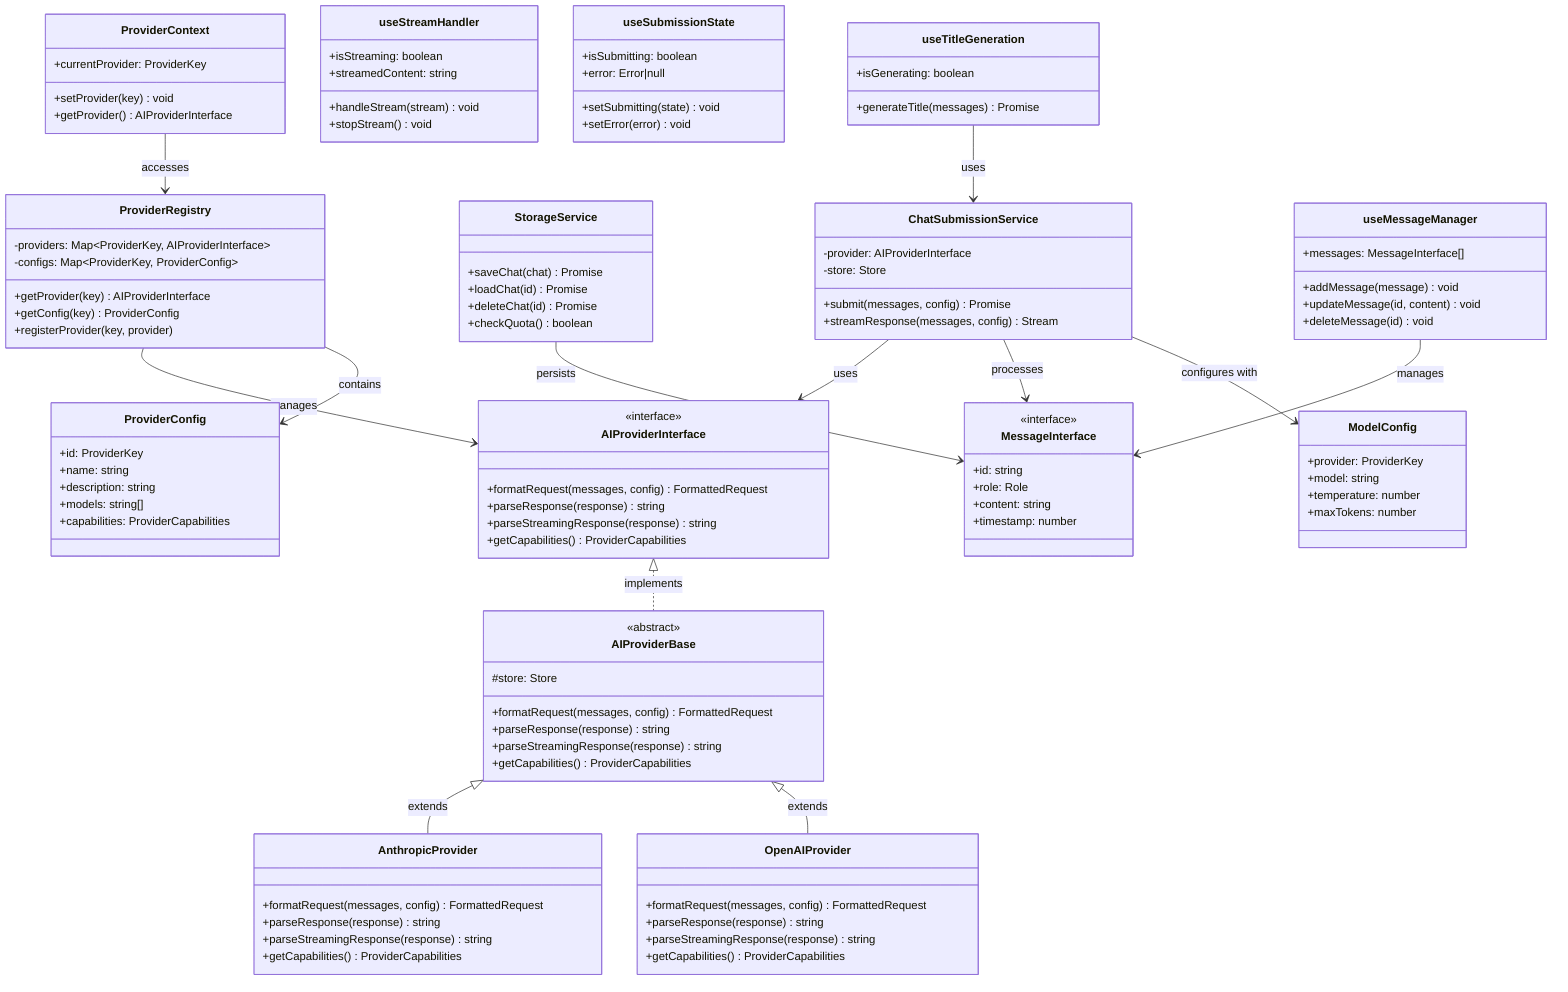 classDiagram
    direction TB
    
    %% Interfaces
    class AIProviderInterface {
        <<interface>>
        +formatRequest(messages, config) FormattedRequest
        +parseResponse(response) string
        +parseStreamingResponse(response) string
        +getCapabilities() ProviderCapabilities
    }
    
    class MessageInterface {
        <<interface>>
        +id: string
        +role: Role
        +content: string
        +timestamp: number
    }
    
    %% Base Classes
    class AIProviderBase {
        <<abstract>>
        #store: Store
        +formatRequest(messages, config) FormattedRequest
        +parseResponse(response) string
        +parseStreamingResponse(response) string
        +getCapabilities() ProviderCapabilities
    }
    
    %% Provider Implementations
    class AnthropicProvider {
        +formatRequest(messages, config) FormattedRequest
        +parseResponse(response) string
        +parseStreamingResponse(response) string
        +getCapabilities() ProviderCapabilities
    }
    
    class OpenAIProvider {
        +formatRequest(messages, config) FormattedRequest
        +parseResponse(response) string
        +parseStreamingResponse(response) string
        +getCapabilities() ProviderCapabilities
    }
    
    %% Configuration
    class ProviderConfig {
        +id: ProviderKey
        +name: string
        +description: string
        +models: string[]
        +capabilities: ProviderCapabilities
    }
    
    class ModelConfig {
        +provider: ProviderKey
        +model: string
        +temperature: number
        +maxTokens: number
    }
    
    %% Services
    class ChatSubmissionService {
        -provider: AIProviderInterface
        -store: Store
        +submit(messages, config) Promise
        +streamResponse(messages, config) Stream
    }
    
    class StorageService {
        +saveChat(chat) Promise
        +loadChat(id) Promise
        +deleteChat(id) Promise
        +checkQuota() boolean
    }
    
    %% Registry
    class ProviderRegistry {
        -providers: Map~ProviderKey, AIProviderInterface~
        -configs: Map~ProviderKey, ProviderConfig~
        +getProvider(key) AIProviderInterface
        +getConfig(key) ProviderConfig
        +registerProvider(key, provider)
    }
    
    %% Context
    class ProviderContext {
        +currentProvider: ProviderKey
        +setProvider(key) void
        +getProvider() AIProviderInterface
    }
    
    %% Hooks
    class useMessageManager {
        +messages: MessageInterface[]
        +addMessage(message) void
        +updateMessage(id, content) void
        +deleteMessage(id) void
    }
    
    class useStreamHandler {
        +isStreaming: boolean
        +streamedContent: string
        +handleStream(stream) void
        +stopStream() void
    }
    
    class useSubmissionState {
        +isSubmitting: boolean
        +error: Error|null
        +setSubmitting(state) void
        +setError(error) void
    }
    
    class useTitleGeneration {
        +generateTitle(messages) Promise
        +isGenerating: boolean
    }
    
    %% Relationships
    AIProviderInterface <|.. AIProviderBase : implements
    AIProviderBase <|-- AnthropicProvider : extends
    AIProviderBase <|-- OpenAIProvider : extends
    
    ProviderRegistry --> AIProviderInterface : manages
    ProviderRegistry --> ProviderConfig : contains
    
    ChatSubmissionService --> AIProviderInterface : uses
    ChatSubmissionService --> MessageInterface : processes
    ChatSubmissionService --> ModelConfig : configures with
    
    ProviderContext --> ProviderRegistry : accesses
    
    useTitleGeneration --> ChatSubmissionService : uses
    useMessageManager --> MessageInterface : manages
    
    StorageService --> MessageInterface : persists